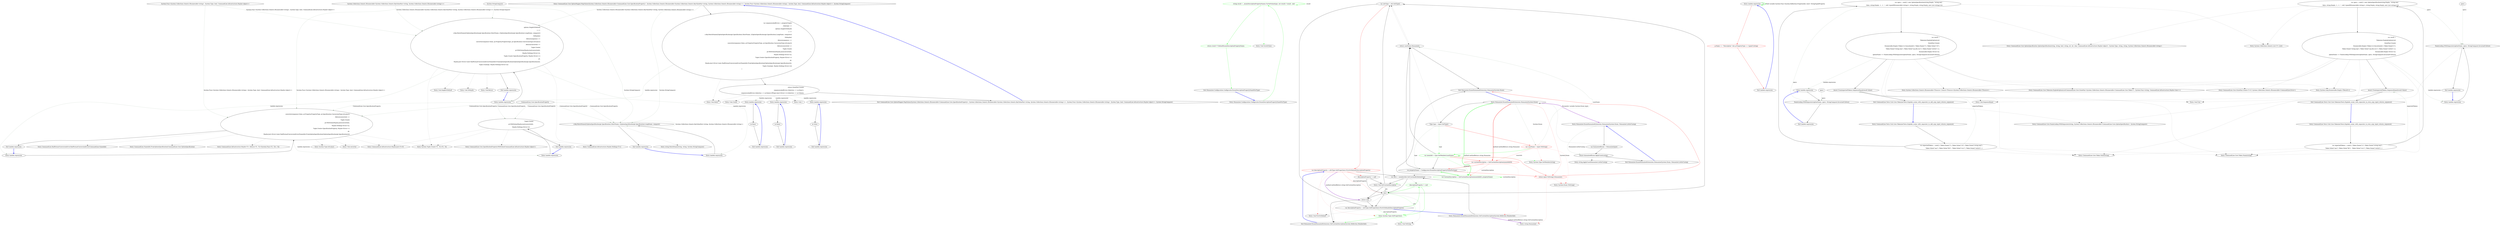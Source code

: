 digraph  {
n41 [label="System.Collections.Generic.IEnumerable<System.Collections.Generic.KeyValuePair<string, System.Collections.Generic.IEnumerable<string>>>", span=""];
n42 [label="System.Func<System.Collections.Generic.IEnumerable<string>, System.Type, bool, CommandLine.Infrastructure.Maybe<object>>", span=""];
n43 [label="System.StringComparer", span=""];
n44 [label="CommandLine.Core.SpecificationProperty", span=""];
n0 [label="Entry CommandLine.Core.OptionMapper.MapValues(System.Collections.Generic.IEnumerable<CommandLine.Core.SpecificationProperty>, System.Collections.Generic.IEnumerable<System.Collections.Generic.KeyValuePair<string, System.Collections.Generic.IEnumerable<string>>>, System.Func<System.Collections.Generic.IEnumerable<string>, System.Type, bool, CommandLine.Infrastructure.Maybe<object>>, System.StringComparer)", span="13-13", cluster="CommandLine.Core.OptionMapper.MapValues(System.Collections.Generic.IEnumerable<CommandLine.Core.SpecificationProperty>, System.Collections.Generic.IEnumerable<System.Collections.Generic.KeyValuePair<string, System.Collections.Generic.IEnumerable<string>>>, System.Func<System.Collections.Generic.IEnumerable<string>, System.Type, bool, CommandLine.Infrastructure.Maybe<object>>, System.StringComparer)"];
n1 [label="var sequencesAndErrors = propertyTuples\r\n                .Select(pt =>\r\n                    options.SingleOrDefault(\r\n                            s =>\r\n                            s.Key.MatchName(((OptionSpecification)pt.Specification).ShortName, ((OptionSpecification)pt.Specification).LongName, comparer))\r\n                               .ToMaybe()\r\n                               .Return(sequence =>\r\n                                    converter(sequence.Value, pt.Property.PropertyType, pt.Specification.ConversionType.IsScalar())\r\n                                    .Return(converted =>\r\n                                            Tuple.Create(\r\n                                                pt.WithValue(Maybe.Just(converted)),\r\n                                                Maybe.Nothing<Error>()),\r\n                                            Tuple.Create<SpecificationProperty, Maybe<Error>>(\r\n                                                pt,\r\n                                                Maybe.Just<Error>(new BadFormatConversionError(NameInfo.FromOptionSpecification((OptionSpecification)pt.Specification))))),\r\n                                Tuple.Create(pt, Maybe.Nothing<Error>()))\r\n                )", span="19-35", cluster="CommandLine.Core.OptionMapper.MapValues(System.Collections.Generic.IEnumerable<CommandLine.Core.SpecificationProperty>, System.Collections.Generic.IEnumerable<System.Collections.Generic.KeyValuePair<string, System.Collections.Generic.IEnumerable<string>>>, System.Func<System.Collections.Generic.IEnumerable<string>, System.Type, bool, CommandLine.Infrastructure.Maybe<object>>, System.StringComparer)"];
n8 [label="options.SingleOrDefault(\r\n                            s =>\r\n                            s.Key.MatchName(((OptionSpecification)pt.Specification).ShortName, ((OptionSpecification)pt.Specification).LongName, comparer))\r\n                               .ToMaybe()\r\n                               .Return(sequence =>\r\n                                    converter(sequence.Value, pt.Property.PropertyType, pt.Specification.ConversionType.IsScalar())\r\n                                    .Return(converted =>\r\n                                            Tuple.Create(\r\n                                                pt.WithValue(Maybe.Just(converted)),\r\n                                                Maybe.Nothing<Error>()),\r\n                                            Tuple.Create<SpecificationProperty, Maybe<Error>>(\r\n                                                pt,\r\n                                                Maybe.Just<Error>(new BadFormatConversionError(NameInfo.FromOptionSpecification((OptionSpecification)pt.Specification))))),\r\n                                Tuple.Create(pt, Maybe.Nothing<Error>()))", span="21-34", cluster="lambda expression"];
n16 [label="s.Key.MatchName(((OptionSpecification)pt.Specification).ShortName, ((OptionSpecification)pt.Specification).LongName, comparer)", span="23-23", cluster="lambda expression"];
n20 [label="converter(sequence.Value, pt.Property.PropertyType, pt.Specification.ConversionType.IsScalar())\r\n                                    .Return(converted =>\r\n                                            Tuple.Create(\r\n                                                pt.WithValue(Maybe.Just(converted)),\r\n                                                Maybe.Nothing<Error>()),\r\n                                            Tuple.Create<SpecificationProperty, Maybe<Error>>(\r\n                                                pt,\r\n                                                Maybe.Just<Error>(new BadFormatConversionError(NameInfo.FromOptionSpecification((OptionSpecification)pt.Specification)))))", span="26-33", cluster="lambda expression"];
n2 [label="return StatePair.Create(\r\n                sequencesAndErrors.Select(se => se.Item1),\r\n                sequencesAndErrors.Select(se => se.Item2).OfType<Just<Error>>().Select(se => se.Value));", span="36-38", cluster="CommandLine.Core.OptionMapper.MapValues(System.Collections.Generic.IEnumerable<CommandLine.Core.SpecificationProperty>, System.Collections.Generic.IEnumerable<System.Collections.Generic.KeyValuePair<string, System.Collections.Generic.IEnumerable<string>>>, System.Func<System.Collections.Generic.IEnumerable<string>, System.Type, bool, CommandLine.Infrastructure.Maybe<object>>, System.StringComparer)"];
n4 [label="Entry Unk.Select", span="", cluster="Unk.Select"];
n7 [label="Entry lambda expression", span="20-34", cluster="lambda expression"];
n3 [label="Exit CommandLine.Core.OptionMapper.MapValues(System.Collections.Generic.IEnumerable<CommandLine.Core.SpecificationProperty>, System.Collections.Generic.IEnumerable<System.Collections.Generic.KeyValuePair<string, System.Collections.Generic.IEnumerable<string>>>, System.Func<System.Collections.Generic.IEnumerable<string>, System.Type, bool, CommandLine.Infrastructure.Maybe<object>>, System.StringComparer)", span="13-13", cluster="CommandLine.Core.OptionMapper.MapValues(System.Collections.Generic.IEnumerable<CommandLine.Core.SpecificationProperty>, System.Collections.Generic.IEnumerable<System.Collections.Generic.KeyValuePair<string, System.Collections.Generic.IEnumerable<string>>>, System.Func<System.Collections.Generic.IEnumerable<string>, System.Type, bool, CommandLine.Infrastructure.Maybe<object>>, System.StringComparer)"];
n5 [label="Entry Unk.>", span="", cluster="Unk.>"];
n6 [label="Entry Unk.Create", span="", cluster="Unk.Create"];
n32 [label="Entry lambda expression", span="37-37", cluster="lambda expression"];
n35 [label="Entry lambda expression", span="38-38", cluster="lambda expression"];
n38 [label="Entry lambda expression", span="38-38", cluster="lambda expression"];
n29 [label="Tuple.Create(\r\n                                                pt.WithValue(Maybe.Just(converted)),\r\n                                                Maybe.Nothing<Error>())", span="28-30", cluster="lambda expression"];
n9 [label="Exit lambda expression", span="20-34", cluster="lambda expression"];
n10 [label="Entry Unk.SingleOrDefault", span="", cluster="Unk.SingleOrDefault"];
n11 [label="Entry Unk.ToMaybe", span="", cluster="Unk.ToMaybe"];
n12 [label="Entry CommandLine.Infrastructure.Maybe.Nothing<T>()", span="66-66", cluster="CommandLine.Infrastructure.Maybe.Nothing<T>()"];
n13 [label="Entry System.Tuple.Create<T1, T2>(T1, T2)", span="0-0", cluster="System.Tuple.Create<T1, T2>(T1, T2)"];
n14 [label="Entry Unk.Return", span="", cluster="Unk.Return"];
n15 [label="Entry lambda expression", span="22-23", cluster="lambda expression"];
n19 [label="Entry lambda expression", span="25-33", cluster="lambda expression"];
n17 [label="Exit lambda expression", span="22-23", cluster="lambda expression"];
n18 [label="Entry string.MatchName(string, string, System.StringComparer)", span="8-8", cluster="string.MatchName(string, string, System.StringComparer)"];
n21 [label="Exit lambda expression", span="25-33", cluster="lambda expression"];
n22 [label="Entry System.Type.IsScalar()", span="33-33", cluster="System.Type.IsScalar()"];
n23 [label="Entry Unk.converter", span="", cluster="Unk.converter"];
n24 [label="Entry CommandLine.BadFormatConversionError.BadFormatConversionError(CommandLine.NameInfo)", span="305-305", cluster="CommandLine.BadFormatConversionError.BadFormatConversionError(CommandLine.NameInfo)"];
n25 [label="Entry CommandLine.NameInfo.FromOptionSpecification(CommandLine.Core.OptionSpecification)", span="60-60", cluster="CommandLine.NameInfo.FromOptionSpecification(CommandLine.Core.OptionSpecification)"];
n26 [label="Entry CommandLine.Infrastructure.Maybe.Just<T>(T)", span="71-71", cluster="CommandLine.Infrastructure.Maybe.Just<T>(T)"];
n27 [label="Entry CommandLine.Infrastructure.Maybe<T1>.Return<T1, T2>(System.Func<T1, T2>, T2)", span="103-103", cluster="CommandLine.Infrastructure.Maybe<T1>.Return<T1, T2>(System.Func<T1, T2>, T2)"];
n28 [label="Entry lambda expression", span="27-30", cluster="lambda expression"];
n30 [label="Exit lambda expression", span="27-30", cluster="lambda expression"];
n31 [label="Entry CommandLine.Core.SpecificationProperty.WithValue(CommandLine.Infrastructure.Maybe<object>)", span="18-18", cluster="CommandLine.Core.SpecificationProperty.WithValue(CommandLine.Infrastructure.Maybe<object>)"];
n33 [label="se.Item1", span="37-37", cluster="lambda expression"];
n34 [label="Exit lambda expression", span="37-37", cluster="lambda expression"];
n36 [label="se.Item2", span="38-38", cluster="lambda expression"];
n37 [label="Exit lambda expression", span="38-38", cluster="lambda expression"];
n39 [label="se.Value", span="38-38", cluster="lambda expression"];
n40 [label="Exit lambda expression", span="38-38", cluster="lambda expression"];
d1 [label="string result = _enumDescriptionPropertyNames.TryGetValue(type, out result) ? result : null", span="105-105", cluster="Humanizer.Configuration.Configurator.EnumDescriptionPropertyNameFor(Type)", color=green, community=0];
d0 [label="Entry Humanizer.Configuration.Configurator.EnumDescriptionPropertyNameFor(Type)", span="103-103", cluster="Humanizer.Configuration.Configurator.EnumDescriptionPropertyNameFor(Type)"];
d2 [label="return result ?? DefaultEnumDescriptionPropertyName;", span="106-106", cluster="Humanizer.Configuration.Configurator.EnumDescriptionPropertyNameFor(Type)", color=green, community=0];
d4 [label="Entry Unk.TryGetValue", span="", cluster="Unk.TryGetValue"];
d3 [label="Exit Humanizer.Configuration.Configurator.EnumDescriptionPropertyNameFor(Type)", span="103-103", cluster="Humanizer.Configuration.Configurator.EnumDescriptionPropertyNameFor(Type)"];
m0_19 [label="var attrType = attr.GetType()", span="41-41", cluster="Humanizer.EnumHumanizeExtensions.GetCustomDescription(System.Reflection.MemberInfo)", file="EnumHumanizeExtensions.cs"];
m0_16 [label="Entry string.Humanize()", span="47-47", cluster="string.Humanize()", file="EnumHumanizeExtensions.cs"];
m0_25 [label="descriptionProperty != null", span="45-45", cluster="Humanizer.EnumHumanizeExtensions.GetCustomDescription(System.Reflection.MemberInfo)", file="EnumHumanizeExtensions.cs", color=green, community=0];
m0_34 [label="Entry string.ApplyCase(Humanizer.LetterCasing)", span="15-15", cluster="string.ApplyCase(Humanizer.LetterCasing)", file="EnumHumanizeExtensions.cs"];
m0_17 [label="var attrs = memberInfo.GetCustomAttributes(true)", span="37-37", cluster="Humanizer.EnumHumanizeExtensions.GetCustomDescription(System.Reflection.MemberInfo)", file="EnumHumanizeExtensions.cs"];
m0_13 [label="Entry System.Enum.ToString()", span="0-0", cluster="System.Enum.ToString()", file="EnumHumanizeExtensions.cs"];
m0_28 [label="Exit Humanizer.EnumHumanizeExtensions.GetCustomDescription(System.Reflection.MemberInfo)", span="37-37", cluster="Humanizer.EnumHumanizeExtensions.GetCustomDescription(System.Reflection.MemberInfo)", file="EnumHumanizeExtensions.cs"];
m0_30 [label="Entry Humanizer.EnumHumanizeExtensions.Humanize(System.Enum, Humanizer.LetterCasing)", span="56-56", cluster="Humanizer.EnumHumanizeExtensions.Humanize(System.Enum, Humanizer.LetterCasing)", file="EnumHumanizeExtensions.cs"];
m0_31 [label="var humanizedEnum = Humanize(input)", span="58-58", cluster="Humanizer.EnumHumanizeExtensions.Humanize(System.Enum, Humanizer.LetterCasing)", file="EnumHumanizeExtensions.cs"];
m0_32 [label="return humanizedEnum.ApplyCase(casing);", span="60-60", cluster="Humanizer.EnumHumanizeExtensions.Humanize(System.Enum, Humanizer.LetterCasing)", file="EnumHumanizeExtensions.cs"];
m0_33 [label="Exit Humanizer.EnumHumanizeExtensions.Humanize(System.Enum, Humanizer.LetterCasing)", span="56-56", cluster="Humanizer.EnumHumanizeExtensions.Humanize(System.Enum, Humanizer.LetterCasing)", file="EnumHumanizeExtensions.cs"];
m0_14 [label="Entry System.Type.GetMember(string)", span="0-0", cluster="System.Type.GetMember(string)", file="EnumHumanizeExtensions.cs"];
m0_20 [label="var descriptionProperty = attrType.GetProperties().FirstOrDefault(DescriptionProperty)", span="42-42", cluster="Humanizer.EnumHumanizeExtensions.GetCustomDescription(System.Reflection.MemberInfo)", file="EnumHumanizeExtensions.cs", color=red, community=0];
m0_15 [label="Entry Humanizer.EnumHumanizeExtensions.GetCustomDescription(System.Reflection.MemberInfo)", span="35-35", cluster="Humanizer.EnumHumanizeExtensions.GetCustomDescription(System.Reflection.MemberInfo)", file="EnumHumanizeExtensions.cs"];
m0_18 [label="Entry Unk.GetCustomDescription", span="", cluster="Unk.GetCustomDescription", file="EnumHumanizeExtensions.cs"];
m0_23 [label="return null;", span="47-47", cluster="Humanizer.EnumHumanizeExtensions.GetCustomDescription(System.Reflection.MemberInfo)", file="EnumHumanizeExtensions.cs"];
m0_22 [label=attrs, span="41-41", cluster="Humanizer.EnumHumanizeExtensions.GetCustomDescription(System.Reflection.MemberInfo)", file="EnumHumanizeExtensions.cs"];
m0_21 [label="descriptionProperty != null", span="43-43", cluster="Humanizer.EnumHumanizeExtensions.GetCustomDescription(System.Reflection.MemberInfo)", file="EnumHumanizeExtensions.cs"];
m0_24 [label="var descriptionProperty = attrType.GetProperties().FirstOrDefault(DescriptionProperty)", span="44-44", cluster="Humanizer.EnumHumanizeExtensions.GetCustomDescription(System.Reflection.MemberInfo)", file="EnumHumanizeExtensions.cs"];
m0_26 [label="Entry System.Type.GetProperties()", span="0-0", cluster="System.Type.GetProperties()", color=green, community=0, file="EnumHumanizeExtensions.cs"];
m0_12 [label="return caseName.Humanize();", span="33-33", cluster="Humanizer.EnumHumanizeExtensions.Humanize(System.Enum)", file="EnumHumanizeExtensions.cs"];
m0_0 [label="Entry lambda expression", span="11-11", cluster="lambda expression", file="EnumHumanizeExtensions.cs"];
m0_1 [label="p.Name == ''Description'' && p.PropertyType == typeof (string)", span="11-11", cluster="lambda expression", color=red, community=0, file="EnumHumanizeExtensions.cs"];
m0_2 [label="Exit lambda expression", span="11-11", cluster="lambda expression", file="EnumHumanizeExtensions.cs"];
m0_27 [label="Entry Unk.FirstOrDefault", span="", cluster="Unk.FirstOrDefault", file="EnumHumanizeExtensions.cs"];
m0_29 [label="Entry Unk.ToString", span="", cluster="Unk.ToString", file="EnumHumanizeExtensions.cs"];
m0_3 [label="Entry Humanizer.EnumHumanizeExtensions.Humanize(System.Enum)", span="18-18", cluster="Humanizer.EnumHumanizeExtensions.Humanize(System.Enum)", file="EnumHumanizeExtensions.cs"];
m0_4 [label="Type type = input.GetType()", span="20-20", cluster="Humanizer.EnumHumanizeExtensions.Humanize(System.Enum)", file="EnumHumanizeExtensions.cs"];
m0_5 [label="var caseName = input.ToString()", span="21-21", cluster="Humanizer.EnumHumanizeExtensions.Humanize(System.Enum)", color=red, community=0, file="EnumHumanizeExtensions.cs"];
m0_10 [label="return input.ToString().Humanize();", span="31-31", cluster="Humanizer.EnumHumanizeExtensions.Humanize(System.Enum)", color=red, community=0, file="EnumHumanizeExtensions.cs"];
m0_6 [label="var memInfo = type.GetMember(caseName)", span="22-22", cluster="Humanizer.EnumHumanizeExtensions.Humanize(System.Enum)", file="EnumHumanizeExtensions.cs", color=green, community=0];
m0_7 [label="var customDescription = GetCustomDescription(memInfo[0])", span="25-25", cluster="Humanizer.EnumHumanizeExtensions.Humanize(System.Enum)", color=red, community=0, file="EnumHumanizeExtensions.cs"];
m0_8 [label="var propertyName = Configurator.EnumDescriptionPropertyNameFor(type)", span="26-26", cluster="Humanizer.EnumHumanizeExtensions.Humanize(System.Enum)", file="EnumHumanizeExtensions.cs"];
m0_9 [label="var customDescription = GetCustomDescription(memInfo[0], propertyName)", span="27-27", cluster="Humanizer.EnumHumanizeExtensions.Humanize(System.Enum)", file="EnumHumanizeExtensions.cs", color=green, community=0];
m0_11 [label="Exit Humanizer.EnumHumanizeExtensions.Humanize(System.Enum)", span="18-18", cluster="Humanizer.EnumHumanizeExtensions.Humanize(System.Enum)", file="EnumHumanizeExtensions.cs"];
m1_8 [label="Entry CommandLine.Core.OptionSpecification.OptionSpecification(string, string, bool, string, int, int, char, CommandLine.Infrastructure.Maybe<object>, System.Type, string, string, System.Collections.Generic.IEnumerable<string>)", span="17-17", cluster="CommandLine.Core.OptionSpecification.OptionSpecification(string, string, bool, string, int, int, char, CommandLine.Infrastructure.Maybe<object>, System.Type, string, string, System.Collections.Generic.IEnumerable<string>)", file="EnumUnderTest.cs"];
m1_14 [label="Entry Unk.SequenceEqual", span="", cluster="Unk.SequenceEqual", file="EnumUnderTest.cs"];
m1_9 [label="Entry System.Collections.Generic.List<T>.List()", span="0-0", cluster="System.Collections.Generic.List<T>.List()", file="EnumUnderTest.cs"];
m1_6 [label="Entry CommandLine.Core.Token.Name(string)", span="19-19", cluster="CommandLine.Core.Token.Name(string)", file="EnumUnderTest.cs"];
m1_11 [label="Entry System.Collections.Generic.IEnumerable<TSource>.Concat<TSource>(System.Collections.Generic.IEnumerable<TSource>)", span="0-0", cluster="System.Collections.Generic.IEnumerable<TSource>.Concat<TSource>(System.Collections.Generic.IEnumerable<TSource>)", file="EnumUnderTest.cs"];
m1_15 [label="Entry Unk.True", span="", cluster="Unk.True", file="EnumUnderTest.cs"];
m1_13 [label="Entry CommandLine.Core.Tokenizer.ExplodeOptionList(CommandLine.Core.StatePair<System.Collections.Generic.IEnumerable<CommandLine.Core.Token>>, System.Func<string, CommandLine.Infrastructure.Maybe<char>>)", span="44-44", cluster="CommandLine.Core.Tokenizer.ExplodeOptionList(CommandLine.Core.StatePair<System.Collections.Generic.IEnumerable<CommandLine.Core.Token>>, System.Func<string, CommandLine.Infrastructure.Maybe<char>>)", file="EnumUnderTest.cs"];
m1_0 [label="Entry CommandLine.Tests.Unit.Core.TokenizerTests.Explode_scalar_with_separator_in_odd_args_input_returns_sequence()", span="13-13", cluster="CommandLine.Tests.Unit.Core.TokenizerTests.Explode_scalar_with_separator_in_odd_args_input_returns_sequence()", file="EnumUnderTest.cs"];
m1_1 [label="var expectedTokens = new[] { Token.Name(''i''), Token.Value(''10''), Token.Name(''string-seq''),\r\n                Token.Value(''aaa''), Token.Value(''bb''),  Token.Value(''cccc''), Token.Name(''switch''), }", span="16-17", cluster="CommandLine.Tests.Unit.Core.TokenizerTests.Explode_scalar_with_separator_in_odd_args_input_returns_sequence()", file="EnumUnderTest.cs"];
m1_2 [label="var specs = new[] { new OptionSpecification(string.Empty, ''string-seq'',\r\n                false, string.Empty, -1, -1, ',', null, typeof(IEnumerable<string>), string.Empty, string.Empty, new List<string>())}", span="18-19", cluster="CommandLine.Tests.Unit.Core.TokenizerTests.Explode_scalar_with_separator_in_odd_args_input_returns_sequence()", file="EnumUnderTest.cs"];
m1_4 [label="Assert.True(expectedTokens.SequenceEqual(result.Value))", span="31-31", cluster="CommandLine.Tests.Unit.Core.TokenizerTests.Explode_scalar_with_separator_in_odd_args_input_returns_sequence()", file="EnumUnderTest.cs"];
m1_3 [label="var result =\r\n                Tokenizer.ExplodeOptionList(\r\n                    StatePair.Create(\r\n                        Enumerable.Empty<Token>().Concat(new[] { Token.Name(''i''), Token.Value(''10''),\r\n                            Token.Name(''string-seq''), Token.Value(''aaa,bb,cccc''), Token.Name(''switch'') }),\r\n                        Enumerable.Empty<Error>()),\r\n                        optionName => NameLookup.WithSeparator(optionName, specs, StringComparer.InvariantCulture))", span="22-28", cluster="CommandLine.Tests.Unit.Core.TokenizerTests.Explode_scalar_with_separator_in_odd_args_input_returns_sequence()", file="EnumUnderTest.cs"];
m1_5 [label="Exit CommandLine.Tests.Unit.Core.TokenizerTests.Explode_scalar_with_separator_in_odd_args_input_returns_sequence()", span="13-13", cluster="CommandLine.Tests.Unit.Core.TokenizerTests.Explode_scalar_with_separator_in_odd_args_input_returns_sequence()", file="EnumUnderTest.cs"];
m1_12 [label="Entry CommandLine.Core.StatePair.Create<T>(T, System.Collections.Generic.IEnumerable<CommandLine.Error>)", span="58-58", cluster="CommandLine.Core.StatePair.Create<T>(T, System.Collections.Generic.IEnumerable<CommandLine.Error>)", file="EnumUnderTest.cs"];
m1_26 [label="Entry lambda expression", span="52-52", cluster="lambda expression", file="EnumUnderTest.cs"];
m1_17 [label="NameLookup.WithSeparator(optionName, specs, StringComparer.InvariantCulture)", span="28-28", cluster="lambda expression", file="EnumUnderTest.cs"];
m1_16 [label="Entry lambda expression", span="28-28", cluster="lambda expression", file="EnumUnderTest.cs"];
m1_18 [label="Exit lambda expression", span="28-28", cluster="lambda expression", file="EnumUnderTest.cs"];
m1_27 [label="NameLookup.WithSeparator(optionName, specs, StringComparer.InvariantCulture)", span="52-52", cluster="lambda expression", file="EnumUnderTest.cs"];
m1_28 [label="Exit lambda expression", span="52-52", cluster="lambda expression", file="EnumUnderTest.cs"];
m1_7 [label="Entry CommandLine.Core.Token.Value(string)", span="24-24", cluster="CommandLine.Core.Token.Value(string)", file="EnumUnderTest.cs"];
m1_20 [label="Entry CommandLine.Tests.Unit.Core.TokenizerTests.Explode_scalar_with_separator_in_even_args_input_returns_sequence()", span="37-37", cluster="CommandLine.Tests.Unit.Core.TokenizerTests.Explode_scalar_with_separator_in_even_args_input_returns_sequence()", file="EnumUnderTest.cs"];
m1_21 [label="var expectedTokens = new[] { Token.Name(''x''), Token.Name(''string-seq''),\r\n                Token.Value(''aaa''), Token.Value(''bb''),  Token.Value(''cccc''), Token.Name(''switch''), }", span="40-41", cluster="CommandLine.Tests.Unit.Core.TokenizerTests.Explode_scalar_with_separator_in_even_args_input_returns_sequence()", file="EnumUnderTest.cs"];
m1_22 [label="var specs = new[] { new OptionSpecification(string.Empty, ''string-seq'',\r\n                false, string.Empty, -1, -1, ',', null, typeof(IEnumerable<string>), string.Empty, string.Empty, new List<string>())}", span="42-43", cluster="CommandLine.Tests.Unit.Core.TokenizerTests.Explode_scalar_with_separator_in_even_args_input_returns_sequence()", file="EnumUnderTest.cs"];
m1_24 [label="Assert.True(expectedTokens.SequenceEqual(result.Value))", span="55-55", cluster="CommandLine.Tests.Unit.Core.TokenizerTests.Explode_scalar_with_separator_in_even_args_input_returns_sequence()", file="EnumUnderTest.cs"];
m1_23 [label="var result =\r\n                Tokenizer.ExplodeOptionList(\r\n                    StatePair.Create(\r\n                        Enumerable.Empty<Token>().Concat(new[] { Token.Name(''x''),\r\n                            Token.Name(''string-seq''), Token.Value(''aaa,bb,cccc''), Token.Name(''switch'') }),\r\n                        Enumerable.Empty<Error>()),\r\n                        optionName => NameLookup.WithSeparator(optionName, specs, StringComparer.InvariantCulture))", span="46-52", cluster="CommandLine.Tests.Unit.Core.TokenizerTests.Explode_scalar_with_separator_in_even_args_input_returns_sequence()", file="EnumUnderTest.cs"];
m1_25 [label="Exit CommandLine.Tests.Unit.Core.TokenizerTests.Explode_scalar_with_separator_in_even_args_input_returns_sequence()", span="37-37", cluster="CommandLine.Tests.Unit.Core.TokenizerTests.Explode_scalar_with_separator_in_even_args_input_returns_sequence()", file="EnumUnderTest.cs"];
m1_10 [label="Entry System.Linq.Enumerable.Empty<TResult>()", span="0-0", cluster="System.Linq.Enumerable.Empty<TResult>()", file="EnumUnderTest.cs"];
m1_19 [label="Entry CommandLine.Core.NameLookup.WithSeparator(string, System.Collections.Generic.IEnumerable<CommandLine.Core.OptionSpecification>, System.StringComparer)", span="16-16", cluster="CommandLine.Core.NameLookup.WithSeparator(string, System.Collections.Generic.IEnumerable<CommandLine.Core.OptionSpecification>, System.StringComparer)", file="EnumUnderTest.cs"];
m1_29 [label=specs, span="", file="EnumUnderTest.cs"];
m1_30 [label=specs, span="", file="EnumUnderTest.cs"];
n41 -> n8  [key=1, style=dashed, color=darkseagreen4, label="System.Collections.Generic.IEnumerable<System.Collections.Generic.KeyValuePair<string, System.Collections.Generic.IEnumerable<string>>>"];
n42 -> n8  [key=1, style=dashed, color=darkseagreen4, label="System.Func<System.Collections.Generic.IEnumerable<string>, System.Type, bool, CommandLine.Infrastructure.Maybe<object>>"];
n42 -> n20  [key=1, style=dashed, color=darkseagreen4, label="System.Func<System.Collections.Generic.IEnumerable<string>, System.Type, bool, CommandLine.Infrastructure.Maybe<object>>"];
n43 -> n8  [key=1, style=dashed, color=darkseagreen4, label="System.StringComparer"];
n43 -> n16  [key=1, style=dashed, color=darkseagreen4, label="System.StringComparer"];
n44 -> n16  [key=1, style=dashed, color=darkseagreen4, label="CommandLine.Core.SpecificationProperty"];
n44 -> n20  [key=1, style=dashed, color=darkseagreen4, label="CommandLine.Core.SpecificationProperty"];
n44 -> n29  [key=1, style=dashed, color=darkseagreen4, label="CommandLine.Core.SpecificationProperty"];
n0 -> n1  [key=0, style=solid];
n0 -> n8  [key=1, style=dashed, color=darkseagreen4, label="System.Collections.Generic.IEnumerable<System.Collections.Generic.KeyValuePair<string, System.Collections.Generic.IEnumerable<string>>>"];
n0 -> n16  [key=1, style=dashed, color=darkseagreen4, label="System.StringComparer"];
n0 -> n20  [key=1, style=dashed, color=darkseagreen4, label="System.Func<System.Collections.Generic.IEnumerable<string>, System.Type, bool, CommandLine.Infrastructure.Maybe<object>>"];
n1 -> n2  [key=0, style=solid];
n1 -> n4  [key=2, style=dotted];
n1 -> n7  [key=1, style=dashed, color=darkseagreen4, label="lambda expression"];
n8 -> n9  [key=0, style=solid];
n8 -> n10  [key=2, style=dotted];
n8 -> n11  [key=2, style=dotted];
n8 -> n12  [key=2, style=dotted];
n8 -> n13  [key=2, style=dotted];
n8 -> n14  [key=2, style=dotted];
n8 -> n15  [key=1, style=dashed, color=darkseagreen4, label="lambda expression"];
n8 -> n19  [key=1, style=dashed, color=darkseagreen4, label="lambda expression"];
n16 -> n17  [key=0, style=solid];
n16 -> n18  [key=2, style=dotted];
n16 -> n16  [key=1, style=dashed, color=darkseagreen4, label="System.Collections.Generic.KeyValuePair<string, System.Collections.Generic.IEnumerable<string>>"];
n20 -> n21  [key=0, style=solid];
n20 -> n22  [key=2, style=dotted];
n20 -> n23  [key=2, style=dotted];
n20 -> n24  [key=2, style=dotted];
n20 -> n25  [key=2, style=dotted];
n20 -> n26  [key=2, style=dotted];
n20 -> n13  [key=2, style=dotted];
n20 -> n27  [key=2, style=dotted];
n20 -> n28  [key=1, style=dashed, color=darkseagreen4, label="lambda expression"];
n2 -> n3  [key=0, style=solid];
n2 -> n4  [key=2, style=dotted];
n2 -> n5  [key=2, style=dotted];
n2 -> n6  [key=2, style=dotted];
n2 -> n32  [key=1, style=dashed, color=darkseagreen4, label="lambda expression"];
n2 -> n35  [key=1, style=dashed, color=darkseagreen4, label="lambda expression"];
n2 -> n38  [key=1, style=dashed, color=darkseagreen4, label="lambda expression"];
n7 -> n8  [key=0, style=solid];
n7 -> n16  [key=1, style=dashed, color=darkseagreen4, label="CommandLine.Core.SpecificationProperty"];
n7 -> n20  [key=1, style=dashed, color=darkseagreen4, label="CommandLine.Core.SpecificationProperty"];
n7 -> n29  [key=1, style=dashed, color=darkseagreen4, label="CommandLine.Core.SpecificationProperty"];
n3 -> n0  [key=0, style=bold, color=blue];
n32 -> n33  [key=0, style=solid];
n35 -> n36  [key=0, style=solid];
n38 -> n39  [key=0, style=solid];
n29 -> n30  [key=0, style=solid];
n29 -> n26  [key=2, style=dotted];
n29 -> n31  [key=2, style=dotted];
n29 -> n12  [key=2, style=dotted];
n29 -> n13  [key=2, style=dotted];
n9 -> n7  [key=0, style=bold, color=blue];
n15 -> n16  [key=0, style=solid];
n19 -> n20  [key=0, style=solid];
n17 -> n15  [key=0, style=bold, color=blue];
n21 -> n19  [key=0, style=bold, color=blue];
n28 -> n29  [key=0, style=solid];
n30 -> n28  [key=0, style=bold, color=blue];
n33 -> n34  [key=0, style=solid];
n34 -> n32  [key=0, style=bold, color=blue];
n36 -> n37  [key=0, style=solid];
n37 -> n35  [key=0, style=bold, color=blue];
n39 -> n40  [key=0, style=solid];
n40 -> n38  [key=0, style=bold, color=blue];
d1 -> d1  [key=1, style=dashed, color=green, label=result];
d1 -> d2  [key=0, style=solid, color=green];
d1 -> d4  [key=2, style=dotted, color=green];
d0 -> d1  [key=0, style=solid, color=green];
d2 -> d3  [key=0, style=solid, color=green];
d3 -> d0  [key=0, style=bold, color=blue];
m0_19 -> m0_20  [key=0, style=solid, color=red];
m0_19 -> m0_12  [key=2, style=dotted];
m0_19 -> m0_24  [key=0, style=solid];
m0_25 -> m0_26  [key=0, style=solid, color=green];
m0_25 -> m0_22  [key=0, style=solid, color=green];
m0_17 -> m0_18  [key=0, style=solid];
m0_17 -> m0_25  [key=2, style=dotted];
m0_17 -> m0_22  [key=0, style=solid];
m0_28 -> m0_20  [key=0, style=bold, color=blue];
m0_30 -> m0_31  [key=0, style=solid];
m0_30 -> m0_32  [key=1, style=dashed, color=darkseagreen4, label="Humanizer.LetterCasing"];
m0_31 -> m0_32  [key=0, style=solid];
m0_31 -> m0_3  [key=2, style=dotted];
m0_32 -> m0_33  [key=0, style=solid];
m0_32 -> m0_34  [key=2, style=dotted];
m0_33 -> m0_30  [key=0, style=bold, color=blue];
m0_20 -> m0_17  [key=0, style=solid];
m0_20 -> m0_23  [key=3, color=darkorchid, style=bold, label="method methodReturn string GetCustomDescription"];
m0_20 -> m0_21  [key=0, style=solid, color=red];
m0_20 -> m0_26  [key=2, style=dotted, color=red];
m0_20 -> m0_27  [key=2, style=dotted, color=red];
m0_20 -> m0_22  [key=1, style=dashed, color=red, label=descriptionProperty];
m0_15 -> m0_17  [key=0, style=solid];
m0_15 -> m0_16  [key=3, color=darkorchid, style=bold, label="method methodReturn string GetCustomDescription"];
m0_18 -> m0_19  [key=0, style=solid];
m0_18 -> m0_23  [key=0, style=solid];
m0_18 -> m0_22  [key=1, style=dashed, color=darkseagreen4, label=attr];
m0_23 -> m0_24  [key=0, style=solid];
m0_23 -> m0_28  [key=0, style=solid];
m0_22 -> m0_24  [key=0, style=solid];
m0_22 -> m0_28  [key=2, style=dotted];
m0_22 -> m0_29  [key=2, style=dotted];
m0_22 -> m0_26  [key=1, style=dashed, color=green, label=attr];
m0_22 -> m0_19  [key=0, style=solid];
m0_22 -> m0_23  [key=0, style=solid];
m0_21 -> m0_22  [key=0, style=solid];
m0_21 -> m0_18  [key=0, style=solid];
m0_24 -> m0_15  [key=0, style=bold, color=blue];
m0_24 -> m0_26  [key=1, style=dashed, color=green, label=descriptionProperty];
m0_24 -> m0_25  [key=0, style=solid, color=green];
m0_24 -> m0_27  [key=2, style=dotted];
m0_26 -> m0_28  [key=0, style=solid, color=green];
m0_26 -> m0_29  [key=2, style=dotted, color=green];
m0_12 -> m0_11  [key=0, style=solid];
m0_12 -> m0_19  [key=2, style=dotted];
m0_0 -> m0_1  [key=0, style=solid, color=red];
m0_0 -> m0_0  [key=3, color=green, style=bold, label="Field variable System.Func<System.Reflection.PropertyInfo, bool> StringTypedProperty"];
m0_1 -> m0_2  [key=0, style=solid, color=red];
m0_2 -> m0_0  [key=0, style=bold, color=blue];
m0_3 -> m0_4  [key=0, style=solid];
m0_3 -> m0_5  [key=1, style=dashed, color=darkseagreen4, label="System.Enum"];
m0_3 -> m0_10  [key=1, style=dashed, color=red, label="System.Enum"];
m0_3 -> m0_7  [key=3, color=red, style=bold, label="method methodReturn string Humanize"];
m0_3 -> m0_30  [key=3, color=darkorchid, style=bold, label="Parameter variable System.Enum input"];
m0_3 -> m0_9  [key=3, color=green, style=bold, label="method methodReturn string Humanize"];
m0_4 -> m0_5  [key=0, style=solid, color=red];
m0_4 -> m0_12  [key=2, style=dotted];
m0_4 -> m0_6  [key=1, style=dashed, color=green, label=type];
m0_4 -> m0_8  [key=1, style=dashed, color=darkseagreen4, label=type];
m0_5 -> m0_6  [key=0, style=solid, color=green];
m0_5 -> m0_13  [key=2, style=dotted, color=red];
m0_5 -> m0_14  [key=2, style=dotted, color=red];
m0_5 -> m0_7  [key=1, style=dashed, color=red, label=memInfo];
m0_5 -> m0_12  [key=1, style=dashed, color=darkseagreen4, label=caseName];
m0_10 -> m0_11  [key=0, style=solid, color=red];
m0_10 -> m0_13  [key=2, style=dotted, color=red];
m0_10 -> m0_16  [key=2, style=dotted, color=red];
m0_6 -> m0_7  [key=0, style=solid, color=red];
m0_6 -> m0_10  [key=0, style=solid, color=red];
m0_6 -> m0_8  [key=0, style=solid];
m0_6 -> m0_12  [key=0, style=solid];
m0_6 -> m0_6  [key=0, style=solid, color=green];
m0_6 -> m0_14  [key=2, style=dotted, color=green];
m0_6 -> m0_9  [key=1, style=dashed, color=green, label=memInfo];
m0_7 -> m0_8  [key=0, style=solid, color=red];
m0_7 -> m0_15  [key=2, style=dotted, color=red];
m0_7 -> m0_9  [key=1, style=dashed, color=red, label=customDescription];
m0_8 -> m0_9  [key=0, style=solid, color=green];
m0_8 -> m0_10  [key=0, style=solid, color=red];
m0_8 -> m0_12  [key=0, style=solid];
m0_8 -> m0_17  [key=2, style=dotted];
m0_9 -> m0_11  [key=0, style=solid];
m0_9 -> m0_8  [key=0, style=solid, color=green];
m0_9 -> m0_18  [key=2, style=dotted, color=green];
m0_9 -> m0_9  [key=1, style=dashed, color=green, label=customDescription];
m0_11 -> m0_3  [key=0, style=bold, color=blue];
m1_0 -> m1_1  [key=0, style=solid];
m1_1 -> m1_2  [key=0, style=solid];
m1_1 -> m1_6  [key=2, style=dotted];
m1_1 -> m1_7  [key=2, style=dotted];
m1_1 -> m1_4  [key=1, style=dashed, color=darkseagreen4, label=expectedTokens];
m1_2 -> m1_3  [key=0, style=solid];
m1_2 -> m1_8  [key=2, style=dotted];
m1_2 -> m1_9  [key=2, style=dotted];
m1_2 -> m1_17  [key=1, style=dashed, color=darkseagreen4, label=specs];
m1_4 -> m1_5  [key=0, style=solid];
m1_4 -> m1_14  [key=2, style=dotted];
m1_4 -> m1_15  [key=2, style=dotted];
m1_3 -> m1_4  [key=0, style=solid];
m1_3 -> m1_10  [key=2, style=dotted];
m1_3 -> m1_6  [key=2, style=dotted];
m1_3 -> m1_7  [key=2, style=dotted];
m1_3 -> m1_11  [key=2, style=dotted];
m1_3 -> m1_12  [key=2, style=dotted];
m1_3 -> m1_13  [key=2, style=dotted];
m1_3 -> m1_16  [key=1, style=dashed, color=darkseagreen4, label="lambda expression"];
m1_5 -> m1_0  [key=0, style=bold, color=blue];
m1_26 -> m1_27  [key=0, style=solid];
m1_17 -> m1_18  [key=0, style=solid];
m1_17 -> m1_19  [key=2, style=dotted];
m1_16 -> m1_17  [key=0, style=solid];
m1_18 -> m1_16  [key=0, style=bold, color=blue];
m1_27 -> m1_28  [key=0, style=solid];
m1_27 -> m1_19  [key=2, style=dotted];
m1_28 -> m1_26  [key=0, style=bold, color=blue];
m1_20 -> m1_21  [key=0, style=solid];
m1_21 -> m1_22  [key=0, style=solid];
m1_21 -> m1_6  [key=2, style=dotted];
m1_21 -> m1_7  [key=2, style=dotted];
m1_21 -> m1_24  [key=1, style=dashed, color=darkseagreen4, label=expectedTokens];
m1_22 -> m1_23  [key=0, style=solid];
m1_22 -> m1_8  [key=2, style=dotted];
m1_22 -> m1_9  [key=2, style=dotted];
m1_22 -> m1_27  [key=1, style=dashed, color=darkseagreen4, label=specs];
m1_24 -> m1_25  [key=0, style=solid];
m1_24 -> m1_14  [key=2, style=dotted];
m1_24 -> m1_15  [key=2, style=dotted];
m1_23 -> m1_24  [key=0, style=solid];
m1_23 -> m1_10  [key=2, style=dotted];
m1_23 -> m1_6  [key=2, style=dotted];
m1_23 -> m1_7  [key=2, style=dotted];
m1_23 -> m1_11  [key=2, style=dotted];
m1_23 -> m1_12  [key=2, style=dotted];
m1_23 -> m1_13  [key=2, style=dotted];
m1_23 -> m1_26  [key=1, style=dashed, color=darkseagreen4, label="lambda expression"];
m1_25 -> m1_20  [key=0, style=bold, color=blue];
m1_29 -> m1_17  [key=1, style=dashed, color=darkseagreen4, label=specs];
m1_30 -> m1_27  [key=1, style=dashed, color=darkseagreen4, label=specs];
}
